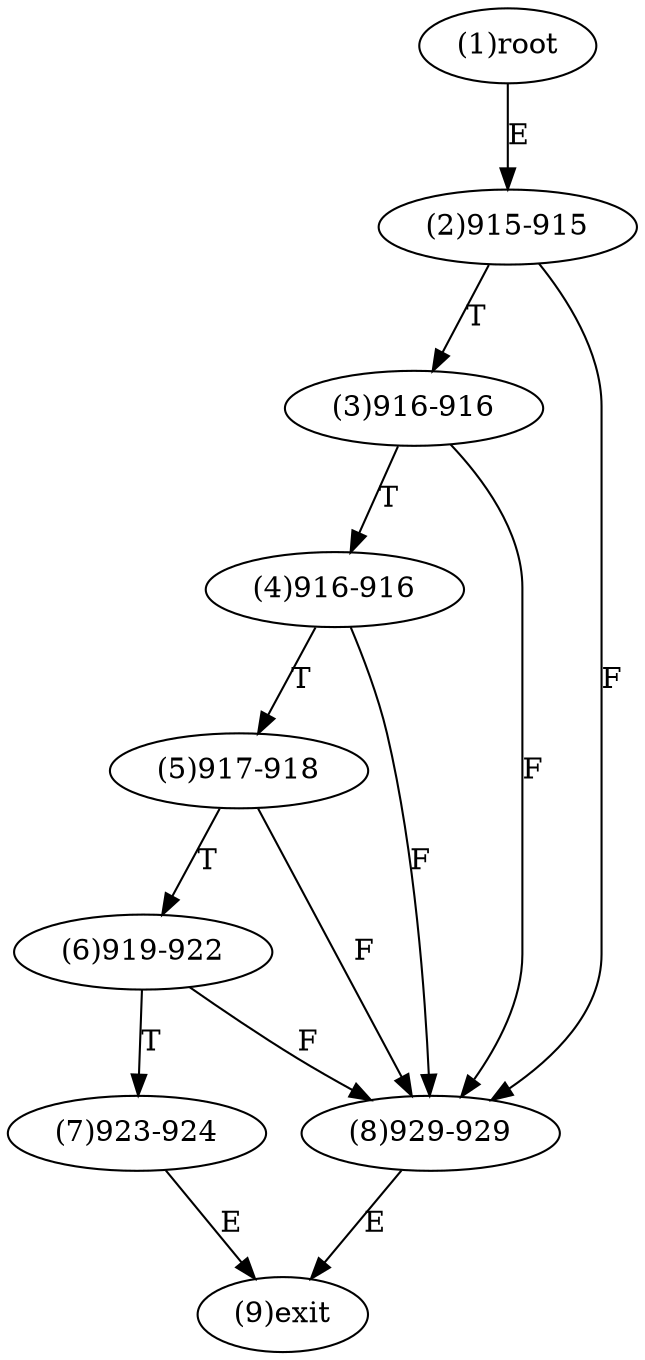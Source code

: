digraph "" { 
1[ label="(1)root"];
2[ label="(2)915-915"];
3[ label="(3)916-916"];
4[ label="(4)916-916"];
5[ label="(5)917-918"];
6[ label="(6)919-922"];
7[ label="(7)923-924"];
8[ label="(8)929-929"];
9[ label="(9)exit"];
1->2[ label="E"];
2->8[ label="F"];
2->3[ label="T"];
3->8[ label="F"];
3->4[ label="T"];
4->8[ label="F"];
4->5[ label="T"];
5->8[ label="F"];
5->6[ label="T"];
6->8[ label="F"];
6->7[ label="T"];
7->9[ label="E"];
8->9[ label="E"];
}